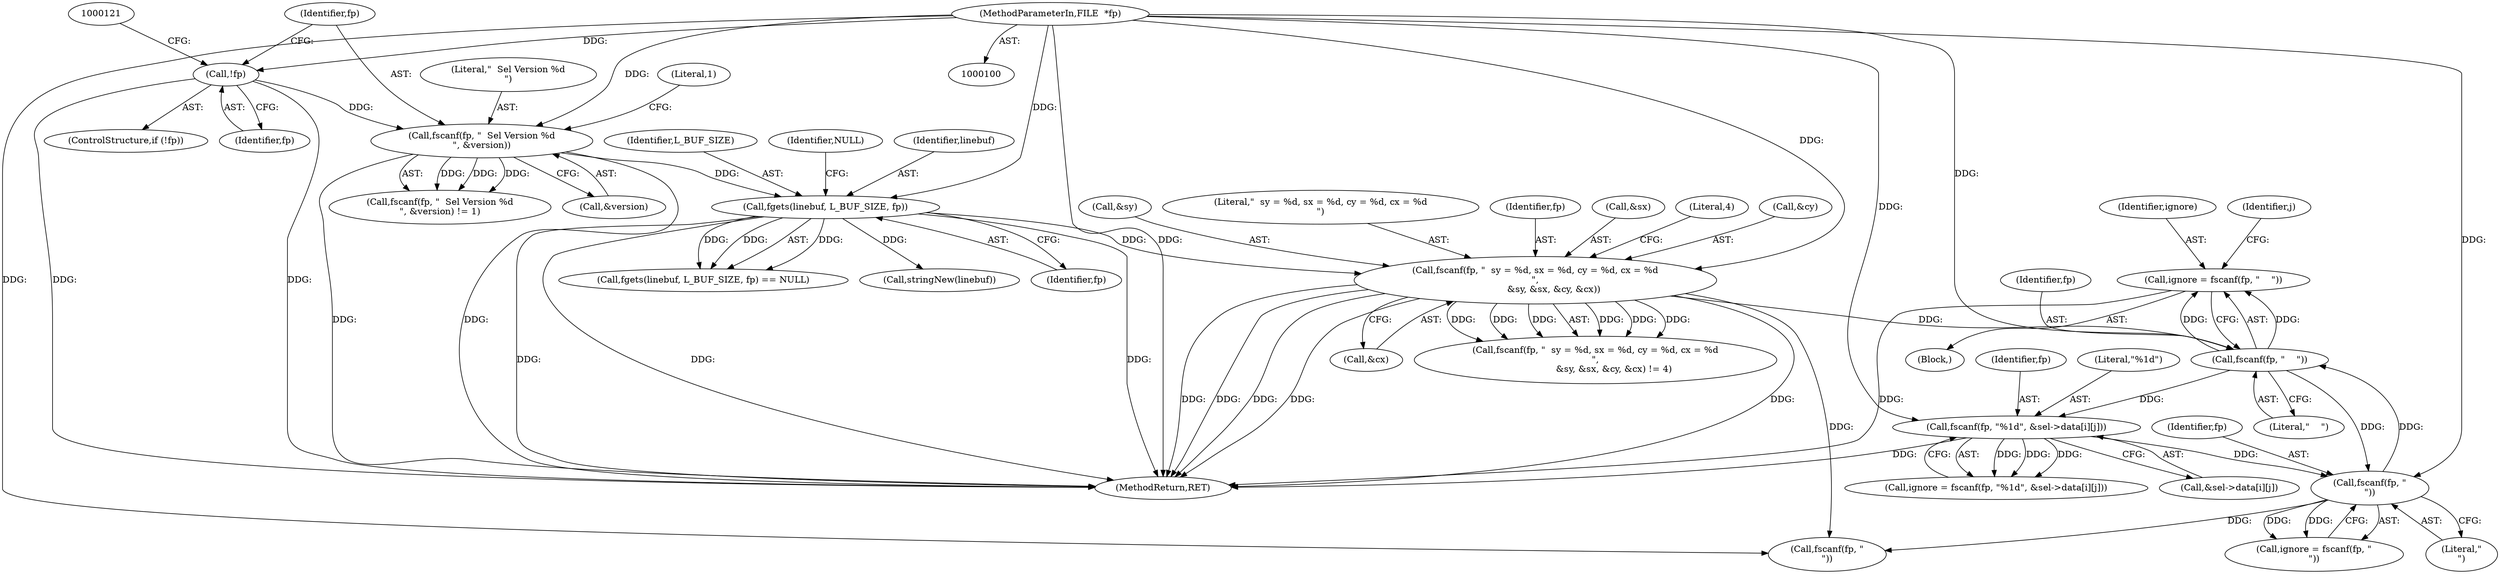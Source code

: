 digraph "0_leptonica_ee301cb2029db8a6289c5295daa42bba7715e99a_6@API" {
"1000231" [label="(Call,ignore = fscanf(fp, \"    \"))"];
"1000233" [label="(Call,fscanf(fp, \"    \"))"];
"1000176" [label="(Call,fscanf(fp, \"  sy = %d, sx = %d, cy = %d, cx = %d\n\",\n             &sy, &sx, &cy, &cx))"];
"1000154" [label="(Call,fgets(linebuf, L_BUF_SIZE, fp))"];
"1000128" [label="(Call,fscanf(fp, \"  Sel Version %d\n\", &version))"];
"1000117" [label="(Call,!fp)"];
"1000101" [label="(MethodParameterIn,FILE  *fp)"];
"1000260" [label="(Call,fscanf(fp, \"\n\"))"];
"1000247" [label="(Call,fscanf(fp, \"%1d\", &sel->data[i][j]))"];
"1000157" [label="(Identifier,fp)"];
"1000232" [label="(Identifier,ignore)"];
"1000179" [label="(Call,&sy)"];
"1000260" [label="(Call,fscanf(fp, \"\n\"))"];
"1000117" [label="(Call,!fp)"];
"1000133" [label="(Literal,1)"];
"1000245" [label="(Call,ignore = fscanf(fp, \"%1d\", &sel->data[i][j]))"];
"1000116" [label="(ControlStructure,if (!fp))"];
"1000178" [label="(Literal,\"  sy = %d, sx = %d, cy = %d, cx = %d\n\")"];
"1000262" [label="(Literal,\"\n\")"];
"1000272" [label="(MethodReturn,RET)"];
"1000230" [label="(Block,)"];
"1000248" [label="(Identifier,fp)"];
"1000101" [label="(MethodParameterIn,FILE  *fp)"];
"1000177" [label="(Identifier,fp)"];
"1000181" [label="(Call,&sx)"];
"1000127" [label="(Call,fscanf(fp, \"  Sel Version %d\n\", &version) != 1)"];
"1000234" [label="(Identifier,fp)"];
"1000261" [label="(Identifier,fp)"];
"1000235" [label="(Literal,\"    \")"];
"1000187" [label="(Literal,4)"];
"1000247" [label="(Call,fscanf(fp, \"%1d\", &sel->data[i][j]))"];
"1000131" [label="(Call,&version)"];
"1000231" [label="(Call,ignore = fscanf(fp, \"    \"))"];
"1000156" [label="(Identifier,L_BUF_SIZE)"];
"1000185" [label="(Call,&cx)"];
"1000175" [label="(Call,fscanf(fp, \"  sy = %d, sx = %d, cy = %d, cx = %d\n\",\n             &sy, &sx, &cy, &cx) != 4)"];
"1000128" [label="(Call,fscanf(fp, \"  Sel Version %d\n\", &version))"];
"1000176" [label="(Call,fscanf(fp, \"  sy = %d, sx = %d, cy = %d, cx = %d\n\",\n             &sy, &sx, &cy, &cx))"];
"1000238" [label="(Identifier,j)"];
"1000118" [label="(Identifier,fp)"];
"1000158" [label="(Identifier,NULL)"];
"1000153" [label="(Call,fgets(linebuf, L_BUF_SIZE, fp) == NULL)"];
"1000168" [label="(Call,stringNew(linebuf))"];
"1000129" [label="(Identifier,fp)"];
"1000183" [label="(Call,&cy)"];
"1000155" [label="(Identifier,linebuf)"];
"1000250" [label="(Call,&sel->data[i][j])"];
"1000249" [label="(Literal,\"%1d\")"];
"1000265" [label="(Call,fscanf(fp, \"\n\"))"];
"1000154" [label="(Call,fgets(linebuf, L_BUF_SIZE, fp))"];
"1000130" [label="(Literal,\"  Sel Version %d\n\")"];
"1000233" [label="(Call,fscanf(fp, \"    \"))"];
"1000258" [label="(Call,ignore = fscanf(fp, \"\n\"))"];
"1000231" -> "1000230"  [label="AST: "];
"1000231" -> "1000233"  [label="CFG: "];
"1000232" -> "1000231"  [label="AST: "];
"1000233" -> "1000231"  [label="AST: "];
"1000238" -> "1000231"  [label="CFG: "];
"1000231" -> "1000272"  [label="DDG: "];
"1000233" -> "1000231"  [label="DDG: "];
"1000233" -> "1000231"  [label="DDG: "];
"1000233" -> "1000235"  [label="CFG: "];
"1000234" -> "1000233"  [label="AST: "];
"1000235" -> "1000233"  [label="AST: "];
"1000176" -> "1000233"  [label="DDG: "];
"1000260" -> "1000233"  [label="DDG: "];
"1000101" -> "1000233"  [label="DDG: "];
"1000233" -> "1000247"  [label="DDG: "];
"1000233" -> "1000260"  [label="DDG: "];
"1000176" -> "1000175"  [label="AST: "];
"1000176" -> "1000185"  [label="CFG: "];
"1000177" -> "1000176"  [label="AST: "];
"1000178" -> "1000176"  [label="AST: "];
"1000179" -> "1000176"  [label="AST: "];
"1000181" -> "1000176"  [label="AST: "];
"1000183" -> "1000176"  [label="AST: "];
"1000185" -> "1000176"  [label="AST: "];
"1000187" -> "1000176"  [label="CFG: "];
"1000176" -> "1000272"  [label="DDG: "];
"1000176" -> "1000272"  [label="DDG: "];
"1000176" -> "1000272"  [label="DDG: "];
"1000176" -> "1000272"  [label="DDG: "];
"1000176" -> "1000272"  [label="DDG: "];
"1000176" -> "1000175"  [label="DDG: "];
"1000176" -> "1000175"  [label="DDG: "];
"1000176" -> "1000175"  [label="DDG: "];
"1000176" -> "1000175"  [label="DDG: "];
"1000176" -> "1000175"  [label="DDG: "];
"1000176" -> "1000175"  [label="DDG: "];
"1000154" -> "1000176"  [label="DDG: "];
"1000101" -> "1000176"  [label="DDG: "];
"1000176" -> "1000265"  [label="DDG: "];
"1000154" -> "1000153"  [label="AST: "];
"1000154" -> "1000157"  [label="CFG: "];
"1000155" -> "1000154"  [label="AST: "];
"1000156" -> "1000154"  [label="AST: "];
"1000157" -> "1000154"  [label="AST: "];
"1000158" -> "1000154"  [label="CFG: "];
"1000154" -> "1000272"  [label="DDG: "];
"1000154" -> "1000272"  [label="DDG: "];
"1000154" -> "1000272"  [label="DDG: "];
"1000154" -> "1000153"  [label="DDG: "];
"1000154" -> "1000153"  [label="DDG: "];
"1000154" -> "1000153"  [label="DDG: "];
"1000128" -> "1000154"  [label="DDG: "];
"1000101" -> "1000154"  [label="DDG: "];
"1000154" -> "1000168"  [label="DDG: "];
"1000128" -> "1000127"  [label="AST: "];
"1000128" -> "1000131"  [label="CFG: "];
"1000129" -> "1000128"  [label="AST: "];
"1000130" -> "1000128"  [label="AST: "];
"1000131" -> "1000128"  [label="AST: "];
"1000133" -> "1000128"  [label="CFG: "];
"1000128" -> "1000272"  [label="DDG: "];
"1000128" -> "1000272"  [label="DDG: "];
"1000128" -> "1000127"  [label="DDG: "];
"1000128" -> "1000127"  [label="DDG: "];
"1000128" -> "1000127"  [label="DDG: "];
"1000117" -> "1000128"  [label="DDG: "];
"1000101" -> "1000128"  [label="DDG: "];
"1000117" -> "1000116"  [label="AST: "];
"1000117" -> "1000118"  [label="CFG: "];
"1000118" -> "1000117"  [label="AST: "];
"1000121" -> "1000117"  [label="CFG: "];
"1000129" -> "1000117"  [label="CFG: "];
"1000117" -> "1000272"  [label="DDG: "];
"1000117" -> "1000272"  [label="DDG: "];
"1000101" -> "1000117"  [label="DDG: "];
"1000101" -> "1000100"  [label="AST: "];
"1000101" -> "1000272"  [label="DDG: "];
"1000101" -> "1000247"  [label="DDG: "];
"1000101" -> "1000260"  [label="DDG: "];
"1000101" -> "1000265"  [label="DDG: "];
"1000260" -> "1000258"  [label="AST: "];
"1000260" -> "1000262"  [label="CFG: "];
"1000261" -> "1000260"  [label="AST: "];
"1000262" -> "1000260"  [label="AST: "];
"1000258" -> "1000260"  [label="CFG: "];
"1000260" -> "1000258"  [label="DDG: "];
"1000260" -> "1000258"  [label="DDG: "];
"1000247" -> "1000260"  [label="DDG: "];
"1000260" -> "1000265"  [label="DDG: "];
"1000247" -> "1000245"  [label="AST: "];
"1000247" -> "1000250"  [label="CFG: "];
"1000248" -> "1000247"  [label="AST: "];
"1000249" -> "1000247"  [label="AST: "];
"1000250" -> "1000247"  [label="AST: "];
"1000245" -> "1000247"  [label="CFG: "];
"1000247" -> "1000272"  [label="DDG: "];
"1000247" -> "1000245"  [label="DDG: "];
"1000247" -> "1000245"  [label="DDG: "];
"1000247" -> "1000245"  [label="DDG: "];
}
